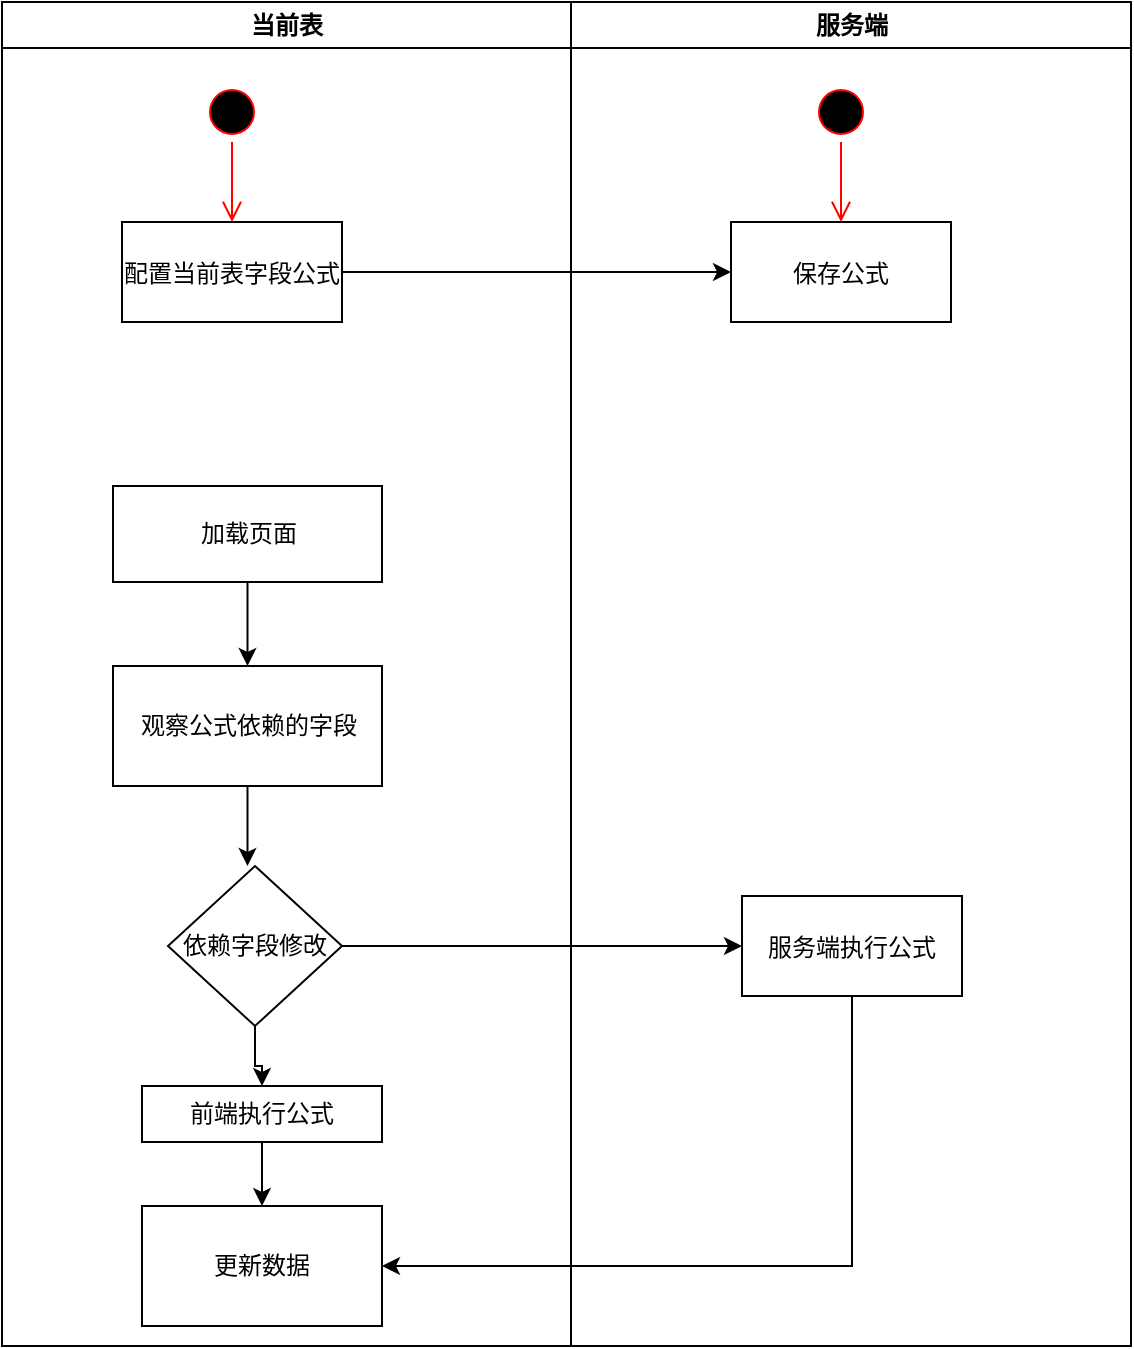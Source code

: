 <mxfile version="21.6.3" type="github">
  <diagram name="Page-1" id="e7e014a7-5840-1c2e-5031-d8a46d1fe8dd">
    <mxGraphModel dx="1322" dy="1131" grid="1" gridSize="10" guides="1" tooltips="1" connect="1" arrows="1" fold="1" page="1" pageScale="1" pageWidth="1169" pageHeight="826" background="none" math="0" shadow="0">
      <root>
        <mxCell id="0" />
        <mxCell id="1" parent="0" />
        <mxCell id="2" value="当前表" style="swimlane;whiteSpace=wrap" parent="1" vertex="1">
          <mxGeometry x="160" y="128" width="284.5" height="672" as="geometry" />
        </mxCell>
        <mxCell id="5" value="" style="ellipse;shape=startState;fillColor=#000000;strokeColor=#ff0000;" parent="2" vertex="1">
          <mxGeometry x="100" y="40" width="30" height="30" as="geometry" />
        </mxCell>
        <mxCell id="6" value="" style="edgeStyle=elbowEdgeStyle;elbow=horizontal;verticalAlign=bottom;endArrow=open;endSize=8;strokeColor=#FF0000;endFill=1;rounded=0" parent="2" source="5" target="7" edge="1">
          <mxGeometry x="100" y="40" as="geometry">
            <mxPoint x="115" y="110" as="targetPoint" />
          </mxGeometry>
        </mxCell>
        <mxCell id="7" value="配置当前表字段公式" style="" parent="2" vertex="1">
          <mxGeometry x="60" y="110" width="110" height="50" as="geometry" />
        </mxCell>
        <mxCell id="xgRnMHNvlEO0OYS58L5R-42" style="edgeStyle=orthogonalEdgeStyle;rounded=0;orthogonalLoop=1;jettySize=auto;html=1;" edge="1" parent="2" source="xgRnMHNvlEO0OYS58L5R-41">
          <mxGeometry relative="1" as="geometry">
            <mxPoint x="122.75" y="332" as="targetPoint" />
          </mxGeometry>
        </mxCell>
        <mxCell id="xgRnMHNvlEO0OYS58L5R-41" value="加载页面" style="rounded=0;whiteSpace=wrap;html=1;" vertex="1" parent="2">
          <mxGeometry x="55.5" y="242" width="134.5" height="48" as="geometry" />
        </mxCell>
        <mxCell id="xgRnMHNvlEO0OYS58L5R-45" style="edgeStyle=orthogonalEdgeStyle;rounded=0;orthogonalLoop=1;jettySize=auto;html=1;" edge="1" parent="2" source="xgRnMHNvlEO0OYS58L5R-43">
          <mxGeometry relative="1" as="geometry">
            <mxPoint x="122.75" y="432" as="targetPoint" />
          </mxGeometry>
        </mxCell>
        <mxCell id="xgRnMHNvlEO0OYS58L5R-43" value="观察公式依赖的字段" style="rounded=0;whiteSpace=wrap;html=1;" vertex="1" parent="2">
          <mxGeometry x="55.5" y="332" width="134.5" height="60" as="geometry" />
        </mxCell>
        <mxCell id="xgRnMHNvlEO0OYS58L5R-54" style="edgeStyle=orthogonalEdgeStyle;rounded=0;orthogonalLoop=1;jettySize=auto;html=1;" edge="1" parent="2" source="xgRnMHNvlEO0OYS58L5R-46" target="xgRnMHNvlEO0OYS58L5R-48">
          <mxGeometry relative="1" as="geometry" />
        </mxCell>
        <mxCell id="xgRnMHNvlEO0OYS58L5R-46" value="依赖字段修改" style="rhombus;whiteSpace=wrap;html=1;" vertex="1" parent="2">
          <mxGeometry x="83" y="432" width="87" height="80" as="geometry" />
        </mxCell>
        <mxCell id="xgRnMHNvlEO0OYS58L5R-56" style="edgeStyle=orthogonalEdgeStyle;rounded=0;orthogonalLoop=1;jettySize=auto;html=1;entryX=0.5;entryY=0;entryDx=0;entryDy=0;" edge="1" parent="2" source="xgRnMHNvlEO0OYS58L5R-48" target="xgRnMHNvlEO0OYS58L5R-55">
          <mxGeometry relative="1" as="geometry" />
        </mxCell>
        <mxCell id="xgRnMHNvlEO0OYS58L5R-48" value="前端执行公式" style="rounded=0;whiteSpace=wrap;html=1;" vertex="1" parent="2">
          <mxGeometry x="70" y="542" width="120" height="28" as="geometry" />
        </mxCell>
        <mxCell id="xgRnMHNvlEO0OYS58L5R-55" value="更新数据" style="rounded=0;whiteSpace=wrap;html=1;" vertex="1" parent="2">
          <mxGeometry x="70" y="602" width="120" height="60" as="geometry" />
        </mxCell>
        <mxCell id="3" value="服务端" style="swimlane;whiteSpace=wrap" parent="1" vertex="1">
          <mxGeometry x="444.5" y="128" width="280" height="672" as="geometry" />
        </mxCell>
        <mxCell id="13" value="" style="ellipse;shape=startState;fillColor=#000000;strokeColor=#ff0000;" parent="3" vertex="1">
          <mxGeometry x="120" y="40" width="30" height="30" as="geometry" />
        </mxCell>
        <mxCell id="14" value="" style="edgeStyle=elbowEdgeStyle;elbow=horizontal;verticalAlign=bottom;endArrow=open;endSize=8;strokeColor=#FF0000;endFill=1;rounded=0" parent="3" source="13" target="15" edge="1">
          <mxGeometry x="40" y="20" as="geometry">
            <mxPoint x="115" y="90" as="targetPoint" />
          </mxGeometry>
        </mxCell>
        <mxCell id="15" value="保存公式" style="" parent="3" vertex="1">
          <mxGeometry x="80" y="110" width="110" height="50" as="geometry" />
        </mxCell>
        <mxCell id="18" value="服务端执行公式" style="" parent="3" vertex="1">
          <mxGeometry x="85.5" y="447" width="110" height="50" as="geometry" />
        </mxCell>
        <mxCell id="xgRnMHNvlEO0OYS58L5R-50" style="edgeStyle=orthogonalEdgeStyle;rounded=0;orthogonalLoop=1;jettySize=auto;html=1;entryX=0;entryY=0.5;entryDx=0;entryDy=0;" edge="1" parent="1" source="7" target="15">
          <mxGeometry relative="1" as="geometry" />
        </mxCell>
        <mxCell id="xgRnMHNvlEO0OYS58L5R-49" style="edgeStyle=orthogonalEdgeStyle;rounded=0;orthogonalLoop=1;jettySize=auto;html=1;entryX=0;entryY=0.5;entryDx=0;entryDy=0;" edge="1" parent="1" source="xgRnMHNvlEO0OYS58L5R-46" target="18">
          <mxGeometry relative="1" as="geometry">
            <mxPoint x="490" y="600" as="targetPoint" />
          </mxGeometry>
        </mxCell>
        <mxCell id="xgRnMHNvlEO0OYS58L5R-57" style="edgeStyle=orthogonalEdgeStyle;rounded=0;orthogonalLoop=1;jettySize=auto;html=1;entryX=1;entryY=0.5;entryDx=0;entryDy=0;" edge="1" parent="1" source="18" target="xgRnMHNvlEO0OYS58L5R-55">
          <mxGeometry relative="1" as="geometry">
            <Array as="points">
              <mxPoint x="585" y="760" />
            </Array>
          </mxGeometry>
        </mxCell>
      </root>
    </mxGraphModel>
  </diagram>
</mxfile>
